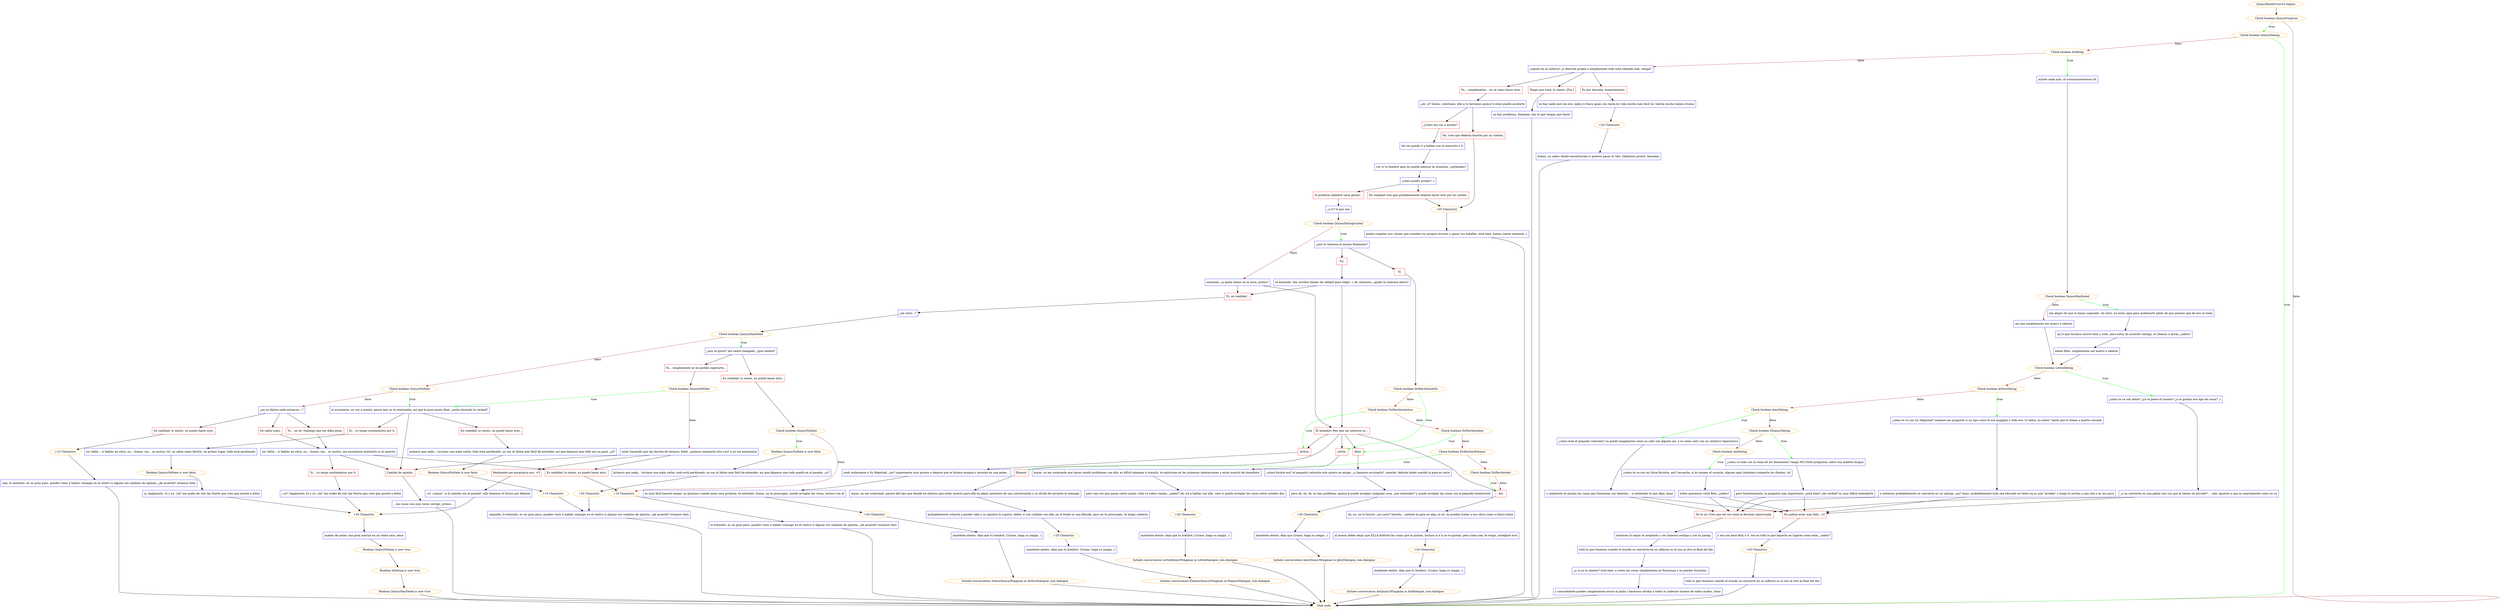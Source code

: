 digraph {
	"QuincyRank5Convo3 begins." [color=orange];
		"QuincyRank5Convo3 begins." -> j2951068974;
	j2951068974 [label="Check boolean QuincyForgiven",color=orange];
		j2951068974 -> j3209672370 [label=true,color=green];
		j2951068974 -> "Chat ends." [label=false,color=brown];
	j3209672370 [label="Check boolean QuincyDating",color=orange];
		j3209672370 -> "Chat ends." [label=true,color=green];
		j3209672370 -> j4264167688 [label=false,color=brown];
	"Chat ends." [color=orange];
	j4264167688 [label="Check boolean IsDating",color=orange];
		j4264167688 -> j3691750803 [label=true,color=green];
		j4264167688 -> j1073957738 [label=false,color=brown];
	j3691750803 [label="mírate nada más, el corazoncitooooooo lol",shape=box,color=blue];
		j3691750803 -> j112189153;
	j1073957738 [label="¿sigues en la soltería? ¿x elección propia o simplemente todo está saliendo mal, compa?",shape=box,color=blue];
		j1073957738 -> j2511204041;
		j1073957738 -> j944804213;
		j1073957738 -> j2570013253;
	j112189153 [label="Check boolean QuincyHasDated",color=orange];
		j112189153 -> j2834078395 [label=true,color=green];
		j112189153 -> j4190643191 [label=false,color=brown];
	j2511204041 [label="Es por elección, honestamente.",shape=box,color=red];
		j2511204041 -> j3497535896;
	j944804213 [label="Yo... simplemente... no sé cómo hacer esto.",shape=box,color=red];
		j944804213 -> j2306105374;
	j2570013253 [label="Tengo que irme, lo siento. [Fin.]",shape=box,color=red];
		j2570013253 -> j4115488488;
	j2834078395 [label="me alegro de que lo hayas superado. en serio, no estoy aquí para molestarte antes de que pienses que de eso se trata",shape=box,color=blue];
		j2834078395 -> j1972263073;
	j4190643191 [label="así que simplemente me muero x saberlo",shape=box,color=blue];
		j4190643191 -> j1775695868;
	j3497535896 [label="no hay nada mal con eso. ojalá yo fuera igual, eso haría mi vida mucho más fácil lol. habría mucho menos drama",shape=box,color=blue];
		j3497535896 -> j3679365435;
	j2306105374 [label="¿ah, sí? bueno, cuéntame. dile a tu hermano quincy-k cómo puede ayudarte",shape=box,color=blue];
		j2306105374 -> j3479515812;
		j2306105374 -> j2372316350;
	j4115488488 [label="no hay problema, famalam. haz lo que tengas que hacer",shape=box,color=blue];
		j4115488488 -> "Chat ends.";
	j1972263073 [label="xq lo que tuvimos estuvo bien y todo, pero estoy de acuerdo contigo, no íbamos a durar, ¿sabes?",shape=box,color=blue];
		j1972263073 -> j3755620047;
	j1775695868 [label="Check boolean LettieDating",color=orange];
		j1775695868 -> j2010714370 [label=true,color=green];
		j1775695868 -> j3168842779 [label=false,color=brown];
	j3679365435 [label="+20 Chemistry",color=orange];
		j3679365435 -> j1658264568;
	j3479515812 [label="¿Cómo me vas a ayudar?",shape=box,color=red];
		j3479515812 -> j883901729;
	j2372316350 [label="No, creo que debería hacerlo por mi cuenta.",shape=box,color=red];
		j2372316350 -> j470750684;
	j3755620047 [label="eeeen fiiiin. simplemente me muero x saberlo",shape=box,color=blue];
		j3755620047 -> j1775695868;
	j2010714370 [label="¿cómo te va con lettie? ¿ya te pateó el trasero? ¿o te gustan ese tipo de cosas? ;)",shape=box,color=blue];
		j2010714370 -> j3639414147;
	j3168842779 [label="Check boolean ArthurDating",color=orange];
		j3168842779 -> j1239456626 [label=true,color=green];
		j3168842779 -> j3271929692 [label=false,color=brown];
	j1658264568 [label="bueno, ya sabes dónde encontrarme si quieres pasar el rato. hablamos pronto, famalam",shape=box,color=blue];
		j1658264568 -> "Chat ends.";
	j883901729 [label="tal vez pueda ir a hablar con tu amorcito x ti",shape=box,color=blue];
		j883901729 -> j280186388;
	j470750684 [label="+20 Chemistry",color=orange];
		j470750684 -> j3876293044;
	j3639414147 [label="¿o se convierte en una gatita una vez que la tienes en privado? ... nah, apuesto a que es exactamente como se ve",shape=box,color=blue];
		j3639414147 -> j2921595554;
		j3639414147 -> j1978966539;
	j1239456626 [label="¿cómo te va con Su Majestad? siempre me pregunté si un tipo como él era mojigato y todo era \"sí señor, no señor\" hasta que lo tienes a puerta cerrada",shape=box,color=blue];
		j1239456626 -> j1462387266;
	j3271929692 [label="Check boolean AmirDating",color=orange];
		j3271929692 -> j1433833058 [label=true,color=green];
		j3271929692 -> j2641613073 [label=false,color=brown];
	j280186388 [label="ver si tu hombre aquí no puede mejorar la situación, ¿entiendes?",shape=box,color=blue];
		j280186388 -> j3776464270;
	j3876293044 [label="puedo respetar eso. tienes que cometer tus propios errores y ganar tus batallas. está bien. buena suerte entonces :)",shape=box,color=blue];
		j3876293044 -> "Chat ends.";
	j2921595554 [label="No podría estar más feliz. <3",shape=box,color=red];
		j2921595554 -> j3929130985;
	j1978966539 [label="No lo sé. Creo que tal vez tomé la decisión equivocada.",shape=box,color=red];
		j1978966539 -> j3411889263;
	j1462387266 [label="y entonces probablemente se convierta en un salvaje, ¿no? lmao. probablemente todo sea educado en texto xq es una \"prueba\" y luego lo invitas a una cita y es oro puro",shape=box,color=blue];
		j1462387266 -> j2921595554;
		j1462387266 -> j1978966539;
	j1433833058 [label="¿cómo está el pequeño velocista? no puedo imaginarme cómo es salir con alguien así. o es como salir con un cachorro hiperactivo",shape=box,color=blue];
		j1433833058 -> j359998106;
	j2641613073 [label="Check boolean EleanorDating",color=orange];
		j2641613073 -> j3809803461 [label=true,color=green];
		j2641613073 -> j2260982675 [label=false,color=brown];
	j3776464270 [label="¿cómo puedo ayudar? ;)",shape=box,color=blue];
		j3776464270 -> j3604919224;
		j3776464270 -> j203902001;
	j3929130985 [label="y eso me hace feliz x ti. eso es todo lo que importa en lugares como este, ¿sabes?",shape=box,color=blue];
		j3929130985 -> j3664225267;
	j3411889263 [label="entonces lo mejor es aceptarlo y ser honesto contigo y con tu pareja",shape=box,color=blue];
		j3411889263 -> j2067274035;
	j359998106 [label="o realmente te gustan las cosas que funcionan con baterías... si entiendes lo que digo, lmao",shape=box,color=blue];
		j359998106 -> j2921595554;
		j359998106 -> j1978966539;
	j3809803461 [label="¿cómo va todo con la reina de los fenómenos? tengo MUCHAS preguntas sobre esa maldita lengua",shape=box,color=blue];
		j3809803461 -> j2262836547;
	j2260982675 [label="Check boolean AoiDating",color=orange];
		j2260982675 -> j4046345408 [label=true,color=green];
	j3604919224 [label="Si pudieras hablarle sería genial...",shape=box,color=red];
		j3604919224 -> j3932728143;
	j203902001 [label="En realidad creo que probablemente debería hacer esto por mi cuenta.",shape=box,color=red];
		j203902001 -> j470750684;
	j3664225267 [label="+20 Chemistry",color=orange];
		j3664225267 -> j3918394158;
	j2067274035 [label="todo lo que tenemos cuando el mundo se convierte en un infierno es el uno al otro al final del día",shape=box,color=blue];
		j2067274035 -> j4053609204;
	j2262836547 [label="pero honestamente, la pregunta más importante: ¿está bien? ¿de verdad? es muy difícil entenderla",shape=box,color=blue];
		j2262836547 -> j2921595554;
		j2262836547 -> j1978966539;
	j4046345408 [label="¿cómo te va con mi chica favorita, aoi? recuerda, si le rompes el corazón, alguien aquí intentará romperte los dientes, lol",shape=box,color=blue];
		j4046345408 -> j704924435;
	j3932728143 [label="¿x ti? lo que sea",shape=box,color=blue];
		j3932728143 -> j2238688054;
	j3918394158 [label="todo lo que tenemos cuando el mundo se convierte en un infierno es el uno al otro al final del día",shape=box,color=blue];
		j3918394158 -> "Chat ends.";
	j4053609204 [label="¿y si no lo sientes? está bien. a veces las cosas simplemente no funcionan y no puedes forzarlas.",shape=box,color=blue];
		j4053609204 -> j3806659025;
	j704924435 [label="todos queremos verla feliz, ¿sabes?",shape=box,color=blue];
		j704924435 -> j2921595554;
		j704924435 -> j1978966539;
	j2238688054 [label="Check boolean QuincyDatingGuide2",color=orange];
		j2238688054 -> j3840036250 [label=true,color=green];
		j2238688054 -> j4074860683 [label=false,color=brown];
	j3806659025 [label="y conociéndote puedes simplemente cerrar el puño y hacernos olvidar a todos tu indeciso trasero de todos modos, lmao",shape=box,color=blue];
		j3806659025 -> "Chat ends.";
	j3840036250 [label="¿aún te interesa el mismo fenómeno?",shape=box,color=blue];
		j3840036250 -> j4208263861;
		j3840036250 -> j483953109;
	j4074860683 [label="entonces, ¿a quién tienes en la mira, primis?",shape=box,color=blue];
		j4074860683 -> j353300856;
		j4074860683 -> j1675237570;
	j4208263861 [label="No.",shape=box,color=red];
		j4208263861 -> j3295598400;
	j483953109 [label="Sí.",shape=box,color=red];
		j483953109 -> j3198534615;
	j353300856 [label="El miembro Hex que me interesa es...",shape=box,color=red];
		j353300856 -> j1472525931;
		j353300856 -> j3176750992;
		j353300856 -> j3388646857;
		j353300856 -> j2087150717;
		j353300856 -> j3596889602;
	j1675237570 [label="Tú, en realidad...",shape=box,color=red];
		j1675237570 -> j2625774020;
	j3295598400 [label="te entiendo. hay muchos bienes de calidad para elegir. ;) ok, entonces, ¿quién te interesa ahora?",shape=box,color=blue];
		j3295598400 -> j353300856;
		j3295598400 -> j1675237570;
	j3198534615 [label="Check boolean DrifterIntoLettie",color=orange];
		j3198534615 -> j1472525931 [label=true,color=green];
		j3198534615 -> j1481036599 [label=false,color=brown];
	j1472525931 [label="Lettie.",shape=box,color=red];
		j1472525931 -> j775837455;
	j3176750992 [label="Arthur.",shape=box,color=red];
		j3176750992 -> j1912772058;
	j3388646857 [label="Amir.",shape=box,color=red];
		j3388646857 -> j3802720850;
	j2087150717 [label="Eleanor.",shape=box,color=red];
		j2087150717 -> j643957014;
	j3596889602 [label="Aoi.",shape=box,color=red];
		j3596889602 -> j2765417657;
	j2625774020 [label="¿en serio...?",shape=box,color=blue];
		j2625774020 -> j2521049982;
	j1481036599 [label="Check boolean DrifterIntoArthur",color=orange];
		j1481036599 -> j3176750992 [label=true,color=green];
		j1481036599 -> j2762540437 [label=false,color=brown];
	j775837455 [label="mmm, no me sorprende que hayas tenido problemas con ella. es difícil empezar a tratarla. te equivocas en las primeras interacciones y estás muerto de inmediato",shape=box,color=blue];
		j775837455 -> j434440225;
	j1912772058 [label="oooh molestaste a Su Majestad, ¿no? coqueteaste muy pronto o dejaste que te hiciera enojara y terminó en una pelea...",shape=box,color=blue];
		j1912772058 -> j152733247;
	j3802720850 [label="¿cómo hiciste eso? el pequeño velocista solo quiere un amigo, ¿y lograste arruinarlo? ¡mierda! debiste haber metido la pata en serio",shape=box,color=blue];
		j3802720850 -> j1207176872;
	j643957014 [label="mmm, no me sorprende. parece del tipo que decide en silencio que estás muerto para ella en algún momento de una conversación y se olvida de enviarte el mensaje",shape=box,color=blue];
		j643957014 -> j1034037969;
	j2765417657 [label="oh, no. no lo hiciste. ¿en serio? mierda... metiste la pata en algo, lo sé. no puedes tratar a esa chica como si fuera tonta",shape=box,color=blue];
		j2765417657 -> j3528311193;
	j2521049982 [label="Check boolean QuincyHasDated",color=orange];
		j2521049982 -> j2141030027 [label=true,color=green];
		j2521049982 -> j931455432 [label=false,color=brown];
	j2762540437 [label="Check boolean DrifterIntoAmir",color=orange];
		j2762540437 -> j3388646857 [label=true,color=green];
		j2762540437 -> j18030657 [label=false,color=brown];
	j434440225 [label="pero una vez que pasas cierto punto, todo va sobre ruedas, ¿sabes? ok, iré a hablar con ella. veré si puedo arreglar las cosas entre ustedes dos",shape=box,color=blue];
		j434440225 -> j323497461;
	j152733247 [label="es muy fácil hacerlo enojar. es gracioso cuando pone cara gruñona. te entiendo. bueno, no te preocupes. puedo arreglar las cosas, incluso con él",shape=box,color=blue];
		j152733247 -> j2185813821;
	j1207176872 [label="pero ok, ok, ok, no hay problema. quincy-k puede arreglar cualquier cosa, ¿me entiendes? y puedo arreglar las cosas con el pequeño hombrecito",shape=box,color=blue];
		j1207176872 -> j3737734823;
	j1034037969 [label="probablemente echaste a perder todo y ni siquiera lo supiste. debes ir con cuidado con ella, en el fondo es una filósofa. pero no te preocupes, te tengo cubierto",shape=box,color=blue];
		j1034037969 -> j3520261147;
	j3528311193 [label="al menos debes dejar que ELLA disfrute las cosas que le gustan, incluso si a ti no te gustan. pero como sea, te tengo, arreglaré esto",shape=box,color=blue];
		j3528311193 -> j3682152454;
	j2141030027 [label="¿aún te gusto? me siento halagado. ¿qué cambió?",shape=box,color=blue];
		j2141030027 -> j2088251528;
		j2141030027 -> j1033761296;
	j931455432 [label="Check boolean QuincyNoDate",color=orange];
		j931455432 -> j2234984670 [label=true,color=green];
		j931455432 -> j2276192623 [label=false,color=brown];
	j18030657 [label="Check boolean DrifterIntoEleanor",color=orange];
		j18030657 -> j2087150717 [label=true,color=green];
		j18030657 -> j1008457125 [label=false,color=brown];
	j323497461 [label="+20 Chemistry",color=orange];
		j323497461 -> j4162317059;
	j2185813821 [label="+20 Chemistry",color=orange];
		j2185813821 -> j3670814599;
	j3737734823 [label="+20 Chemistry",color=orange];
		j3737734823 -> j1360330865;
	j3520261147 [label="+20 Chemistry",color=orange];
		j3520261147 -> j1227067983;
	j3682152454 [label="+20 Chemistry",color=orange];
		j3682152454 -> j2579387192;
	j2088251528 [label="Yo... simplemente no he podido superarte...",shape=box,color=red];
		j2088251528 -> j459811191;
	j1033761296 [label="En realidad, lo siento, no puedo hacer esto.",shape=box,color=red];
		j1033761296 -> j1812051425;
	j2234984670 [label="lo arruinaste, no voy a mentir. pensé que no te interesaba, así que le puse punto final. ¿estás diciendo la verdad?",shape=box,color=blue];
		j2234984670 -> j3975032709;
		j2234984670 -> j205013761;
		j2234984670 -> j3065324285;
	j2276192623 [label="¿xq no dijiste nada entonces...?",shape=box,color=blue];
		j2276192623 -> j1322884560;
		j2276192623 -> j3302790931;
		j2276192623 -> j551619543;
	j1008457125 [label="Check boolean DrifterIntoAoi",color=orange];
		j1008457125 -> j3596889602 [label=true,color=green];
		j1008457125 -> j3596889602 [label=false,color=brown];
	j4162317059 [label="mantente atento. deja que tu hombre, Cyrano, haga su magia. ;)",shape=box,color=blue];
		j4162317059 -> "Initiate conversation LettieQuincyWingman in LettieDialogue_rom.dialogue";
	j3670814599 [label="mantente atento. deja que tu hombre, Cyrano, haga su magia. ;)",shape=box,color=blue];
		j3670814599 -> "Initiate conversation ArthurQuincyWingman in ArthurDialogue_rom.dialogue";
	j1360330865 [label="mantente atento. deja que cyrano, haga su magia. ;)",shape=box,color=blue];
		j1360330865 -> "Initiate conversation AmirQuincyWingman in JabirDialogue_rom.dialogue";
	j1227067983 [label="mantente atento. deja que tu hombre, Cyrano, haga su magia. ;)",shape=box,color=blue];
		j1227067983 -> "Initiate conversation EleanorQuincyWingman in EleanorDialogue_rom.dialogue";
	j2579387192 [label="mantente atento. deja que tu hombre, Cyrano, haga su magia. ;)",shape=box,color=blue];
		j2579387192 -> "Initiate conversation AoiQuincyWingman in AoiDialogue_rom.dialogue";
	j459811191 [label="Check boolean QuincyNoDate",color=orange];
		j459811191 -> j2234984670 [label=true,color=green];
		j459811191 -> j262697496 [label=false,color=brown];
	j1812051425 [label="Check boolean QuincyNoDate",color=orange];
		j1812051425 -> j3632279003 [label=true,color=green];
		j1812051425 -> j3381855357 [label=false,color=brown];
	j3975032709 [label="Sí... yo tengo sentimientos por ti.",shape=box,color=red];
		j3975032709 -> j4047966553;
	j205013761 [label="En realidad, lo siento, no puedo hacer esto.",shape=box,color=red];
		j205013761 -> j3322142658;
	j3065324285 [label="Cambié de opinión.",shape=box,color=red];
		j3065324285 -> j3382156816;
	j1322884560 [label="Yo... no sé. Supongo que me daba pena.",shape=box,color=red];
		j1322884560 -> j918608263;
	j3302790931 [label="No sabía como.",shape=box,color=red];
		j3302790931 -> j918608263;
	j551619543 [label="En realidad, lo siento, no puedo hacer esto.",shape=box,color=red];
		j551619543 -> j3722227133;
	"Initiate conversation LettieQuincyWingman in LettieDialogue_rom.dialogue" [label="Initiate conversation LettieQuincyWingman in LettieDialogue_rom.dialogue",color=orange];
		"Initiate conversation LettieQuincyWingman in LettieDialogue_rom.dialogue" -> "Chat ends.";
	"Initiate conversation ArthurQuincyWingman in ArthurDialogue_rom.dialogue" [label="Initiate conversation ArthurQuincyWingman in ArthurDialogue_rom.dialogue",color=orange];
		"Initiate conversation ArthurQuincyWingman in ArthurDialogue_rom.dialogue" -> "Chat ends.";
	"Initiate conversation AmirQuincyWingman in JabirDialogue_rom.dialogue" [label="Initiate conversation AmirQuincyWingman in JabirDialogue_rom.dialogue",color=orange];
		"Initiate conversation AmirQuincyWingman in JabirDialogue_rom.dialogue" -> "Chat ends.";
	"Initiate conversation EleanorQuincyWingman in EleanorDialogue_rom.dialogue" [label="Initiate conversation EleanorQuincyWingman in EleanorDialogue_rom.dialogue",color=orange];
		"Initiate conversation EleanorQuincyWingman in EleanorDialogue_rom.dialogue" -> "Chat ends.";
	"Initiate conversation AoiQuincyWingman in AoiDialogue_rom.dialogue" [label="Initiate conversation AoiQuincyWingman in AoiDialogue_rom.dialogue",color=orange];
		"Initiate conversation AoiQuincyWingman in AoiDialogue_rom.dialogue" -> "Chat ends.";
	j262697496 [label="estás haciendo que me derrita de ternura, bebé. ¿quieres intentarlo otra vez? a mí me encantaría",shape=box,color=blue];
		j262697496 -> j3036282975;
		j262697496 -> j1802969257;
		j262697496 -> j3065324285;
	j3632279003 [label="Boolean QuincyNoDate is now false.",color=orange];
		j3632279003 -> j481648478;
	j3381855357 [label="+10 Chemistry",color=orange];
		j3381855357 -> j2598848631;
	j4047966553 [label="aw, bebé... si hablas en serio, yo... bueno, um... es mutuo, lol. no sabía cómo decirlo. en primer lugar, todo está perdonado",shape=box,color=blue];
		j4047966553 -> j3944367495;
	j3322142658 [label="primero que nada... tuvimos una mala racha. todo está perdonado. no soy el idiota más fácil de entender. así que digamos que todo eso ya pasó, ¿sí?",shape=box,color=blue];
		j3322142658 -> j3459700797;
	j3382156816 [label="...las cosas son muy raras contigo, primis...",shape=box,color=blue];
		j3382156816 -> "Chat ends.";
	j918608263 [label="aw, bebé... si hablas en serio, yo... bueno, um... es mutuo. me encantaría intentarlo si tú quieres",shape=box,color=blue];
		j918608263 -> j2167831814;
		j918608263 -> j1802969257;
		j918608263 -> j3065324285;
	j3722227133 [label="+10 Chemistry",color=orange];
		j3722227133 -> j1602641059;
	j3036282975 [label="Realmente me encantaría eso. <3",shape=box,color=red];
		j3036282975 -> j3034311847;
	j1802969257 [label="En realidad, lo siento, no puedo hacer esto.",shape=box,color=red];
		j1802969257 -> j3381855357;
	j481648478 [label="primero que nada... tuvimos una mala racha. todo está perdonado. no soy el idiota más fácil de entender. así que digamos que todo quedó en el pasado, ¿sí?",shape=box,color=blue];
		j481648478 -> j3067847754;
	j2598848631 [label="lo entiendo. es un gran paso. puedes venir a hablar conmigo en el centro si alguna vez cambias de opinión, ¿de acuerdo? estamos bien",shape=box,color=blue];
		j2598848631 -> "Chat ends.";
	j3944367495 [label="Boolean QuincyNoDate is now false.",color=orange];
		j3944367495 -> j3400484676;
	j3459700797 [label="Boolean QuincyNoDate is now false.",color=orange];
		j3459700797 -> j1275753394;
	j2167831814 [label="Sí... yo tengo sentimientos por ti.",shape=box,color=red];
		j2167831814 -> j1469761908;
	j1602641059 [label="nah, lo entiendo. es un gran paso. puedes venir a hablar conmigo en el centro si alguna vez cambias de opinión, ¿de acuerdo? estamos bien",shape=box,color=blue];
		j1602641059 -> "Chat ends.";
	j3034311847 [label="¡sí! ¡vamos! ¡a la mierda con el pasado! solo tenemos el futuro por delante",shape=box,color=blue];
		j3034311847 -> j3017633554;
	j3067847754 [label="+20 Chemistry",color=orange];
		j3067847754 -> j812775278;
	j3400484676 [label="sí, hagámoslo. tú y yo. ¡lol! me acabo de reír tan fuerte que creo que asusté a lettie",shape=box,color=blue];
		j3400484676 -> j3017633554;
	j1275753394 [label="+10 Chemistry",color=orange];
		j1275753394 -> j812775278;
	j1469761908 [label="¡¡sí!! hagámoslo. tú y yo. ¡lol! me acabo de reír tan fuerte que creo que asusté a lettie",shape=box,color=blue];
		j1469761908 -> j3017633554;
	j3017633554 [label="+20 Chemistry",color=orange];
		j3017633554 -> j168433488;
	j812775278 [label="segundo, lo entiendo. es un gran paso. puedes venir a hablar conmigo en el centro si alguna vez cambias de opinión, ¿de acuerdo? estamos bien",shape=box,color=blue];
		j812775278 -> "Chat ends.";
	j168433488 [label="acabas de poner una gran sonrisa en mi tonta cara, amor",shape=box,color=blue];
		j168433488 -> j505928050;
	j505928050 [label="Boolean QuincyDating is now true.",color=orange];
		j505928050 -> j2476452017;
	j2476452017 [label="Boolean IsDating is now true.",color=orange];
		j2476452017 -> j2730872079;
	j2730872079 [label="Boolean QuincyHasDated is now true.",color=orange];
		j2730872079 -> "Chat ends.";
}